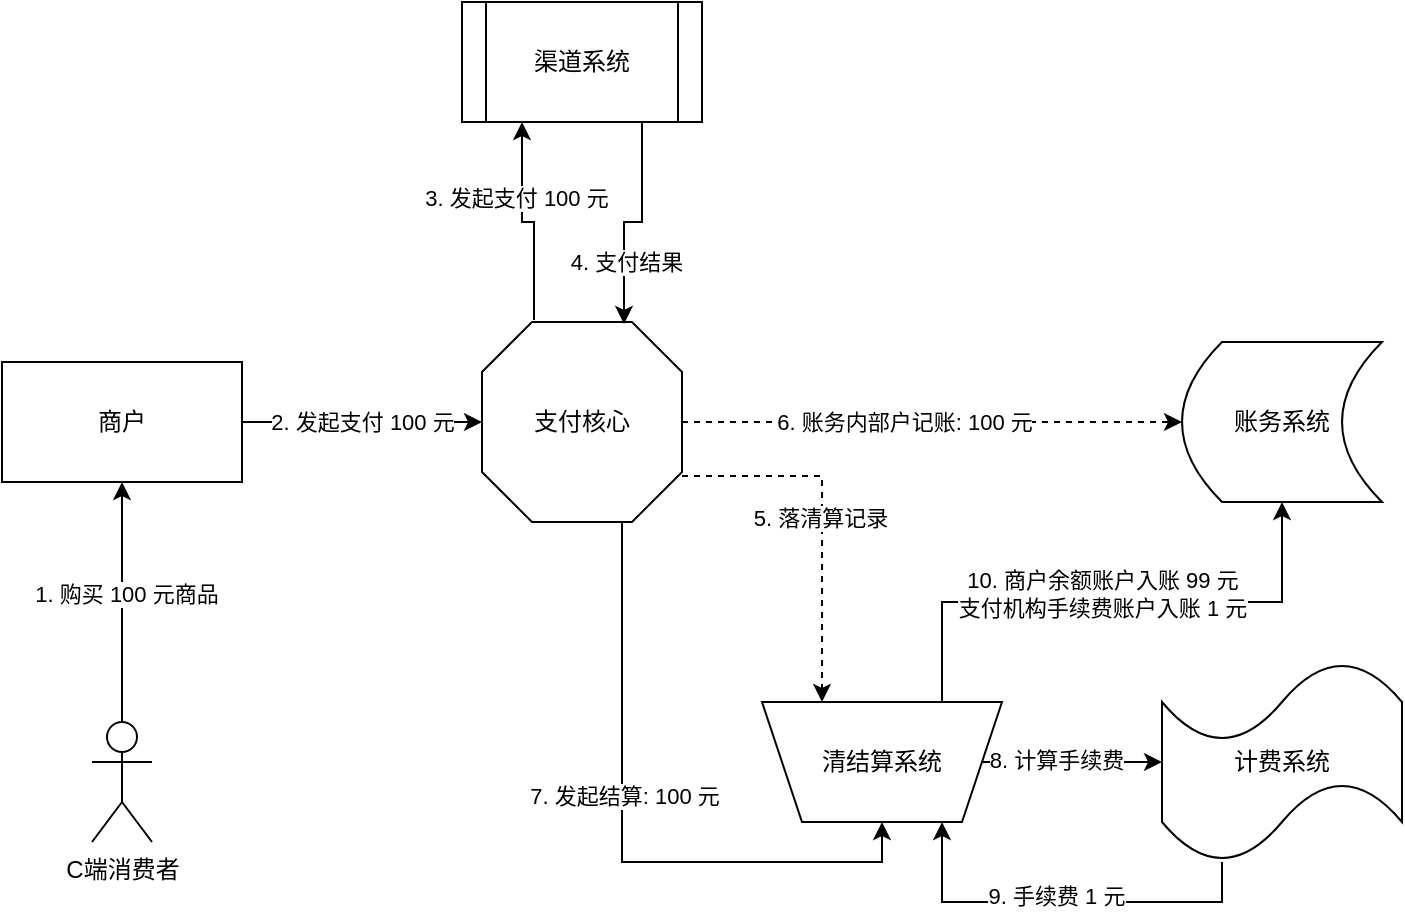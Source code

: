 <mxfile version="20.2.1" type="embed"><diagram id="J4hdPTnD8UekqNxN49Ye" name="Page-1"><mxGraphModel dx="1746" dy="1119" grid="1" gridSize="10" guides="1" tooltips="1" connect="1" arrows="1" fold="1" page="1" pageScale="1" pageWidth="850" pageHeight="1100" math="0" shadow="0"><root><mxCell id="0"/><mxCell id="1" parent="0"/><mxCell id="8" value="2. 发起支付 100 元" style="edgeStyle=orthogonalEdgeStyle;rounded=0;orthogonalLoop=1;jettySize=auto;html=1;" edge="1" parent="1" source="2" target="7"><mxGeometry relative="1" as="geometry"/></mxCell><mxCell id="2" value="商户" style="rounded=0;whiteSpace=wrap;html=1;" parent="1" vertex="1"><mxGeometry x="60" y="380" width="120" height="60" as="geometry"/></mxCell><mxCell id="5" style="edgeStyle=orthogonalEdgeStyle;rounded=0;orthogonalLoop=1;jettySize=auto;html=1;entryX=0.5;entryY=1;entryDx=0;entryDy=0;" edge="1" parent="1" source="3" target="2"><mxGeometry relative="1" as="geometry"/></mxCell><mxCell id="6" value="1. 购买 100 元商品" style="edgeLabel;html=1;align=center;verticalAlign=middle;resizable=0;points=[];" vertex="1" connectable="0" parent="5"><mxGeometry x="0.067" y="-2" relative="1" as="geometry"><mxPoint as="offset"/></mxGeometry></mxCell><mxCell id="3" value="C端消费者" style="shape=umlActor;verticalLabelPosition=bottom;verticalAlign=top;html=1;outlineConnect=0;" vertex="1" parent="1"><mxGeometry x="105" y="560" width="30" height="60" as="geometry"/></mxCell><mxCell id="10" style="edgeStyle=orthogonalEdgeStyle;rounded=0;orthogonalLoop=1;jettySize=auto;html=1;entryX=0.25;entryY=1;entryDx=0;entryDy=0;exitX=0.26;exitY=-0.01;exitDx=0;exitDy=0;exitPerimeter=0;" edge="1" parent="1" source="7" target="9"><mxGeometry relative="1" as="geometry"/></mxCell><mxCell id="12" value="3. 发起支付 100 元" style="edgeLabel;html=1;align=center;verticalAlign=middle;resizable=0;points=[];" vertex="1" connectable="0" parent="10"><mxGeometry x="0.28" y="3" relative="1" as="geometry"><mxPoint as="offset"/></mxGeometry></mxCell><mxCell id="16" style="edgeStyle=orthogonalEdgeStyle;rounded=0;orthogonalLoop=1;jettySize=auto;html=1;entryX=0.75;entryY=1;entryDx=0;entryDy=0;dashed=1;exitX=1;exitY=0.77;exitDx=0;exitDy=0;exitPerimeter=0;" edge="1" parent="1" source="7" target="14"><mxGeometry relative="1" as="geometry"/></mxCell><mxCell id="17" value="5. 落清算记录" style="edgeLabel;html=1;align=center;verticalAlign=middle;resizable=0;points=[];" vertex="1" connectable="0" parent="16"><mxGeometry x="-0.009" y="-1" relative="1" as="geometry"><mxPoint as="offset"/></mxGeometry></mxCell><mxCell id="19" style="edgeStyle=orthogonalEdgeStyle;rounded=0;orthogonalLoop=1;jettySize=auto;html=1;entryX=0;entryY=0.5;entryDx=0;entryDy=0;dashed=1;" edge="1" parent="1" source="7" target="18"><mxGeometry relative="1" as="geometry"/></mxCell><mxCell id="20" value="6. 账务内部户记账: 100 元" style="edgeLabel;html=1;align=center;verticalAlign=middle;resizable=0;points=[];" vertex="1" connectable="0" parent="19"><mxGeometry x="-0.114" relative="1" as="geometry"><mxPoint as="offset"/></mxGeometry></mxCell><mxCell id="22" style="edgeStyle=orthogonalEdgeStyle;rounded=0;orthogonalLoop=1;jettySize=auto;html=1;entryX=0.5;entryY=0;entryDx=0;entryDy=0;exitX=0.68;exitY=0.99;exitDx=0;exitDy=0;exitPerimeter=0;" edge="1" parent="1" source="7" target="14"><mxGeometry relative="1" as="geometry"><Array as="points"><mxPoint x="370" y="459"/><mxPoint x="370" y="630"/><mxPoint x="500" y="630"/></Array></mxGeometry></mxCell><mxCell id="23" value="7. 发起结算: 100 元" style="edgeLabel;html=1;align=center;verticalAlign=middle;resizable=0;points=[];" vertex="1" connectable="0" parent="22"><mxGeometry x="-0.133" y="1" relative="1" as="geometry"><mxPoint as="offset"/></mxGeometry></mxCell><mxCell id="7" value="" style="verticalLabelPosition=bottom;verticalAlign=top;html=1;shape=mxgraph.basic.polygon;polyCoords=[[0.25,0],[0.75,0],[1,0.25],[1,0.75],[0.75,1],[0.25,1],[0,0.75],[0,0.25]];polyline=0;" vertex="1" parent="1"><mxGeometry x="300" y="360" width="100" height="100" as="geometry"/></mxCell><mxCell id="11" style="edgeStyle=orthogonalEdgeStyle;rounded=0;orthogonalLoop=1;jettySize=auto;html=1;entryX=0.71;entryY=0.01;entryDx=0;entryDy=0;entryPerimeter=0;exitX=0.75;exitY=1;exitDx=0;exitDy=0;" edge="1" parent="1" source="9" target="7"><mxGeometry relative="1" as="geometry"/></mxCell><mxCell id="13" value="4. 支付结果" style="edgeLabel;html=1;align=center;verticalAlign=middle;resizable=0;points=[];" vertex="1" connectable="0" parent="11"><mxGeometry x="0.436" y="1" relative="1" as="geometry"><mxPoint as="offset"/></mxGeometry></mxCell><mxCell id="9" value="渠道系统" style="shape=process;whiteSpace=wrap;html=1;backgroundOutline=1;" vertex="1" parent="1"><mxGeometry x="290" y="200" width="120" height="60" as="geometry"/></mxCell><mxCell id="25" style="edgeStyle=orthogonalEdgeStyle;rounded=0;orthogonalLoop=1;jettySize=auto;html=1;entryX=0;entryY=0.5;entryDx=0;entryDy=0;entryPerimeter=0;" edge="1" parent="1" source="14" target="24"><mxGeometry relative="1" as="geometry"/></mxCell><mxCell id="26" value="8. 计算手续费" style="edgeLabel;html=1;align=center;verticalAlign=middle;resizable=0;points=[];" vertex="1" connectable="0" parent="25"><mxGeometry x="-0.178" y="1" relative="1" as="geometry"><mxPoint as="offset"/></mxGeometry></mxCell><mxCell id="29" style="edgeStyle=orthogonalEdgeStyle;rounded=0;orthogonalLoop=1;jettySize=auto;html=1;exitX=0.25;exitY=1;exitDx=0;exitDy=0;" edge="1" parent="1" source="14" target="18"><mxGeometry relative="1" as="geometry"/></mxCell><mxCell id="30" value="10. 商户余额账户入账 99 元&lt;br&gt;支付机构手续费账户入账 1 元" style="edgeLabel;html=1;align=center;verticalAlign=middle;resizable=0;points=[];" vertex="1" connectable="0" parent="29"><mxGeometry x="-0.363" y="4" relative="1" as="geometry"><mxPoint x="44" as="offset"/></mxGeometry></mxCell><mxCell id="14" value="" style="shape=trapezoid;perimeter=trapezoidPerimeter;whiteSpace=wrap;html=1;fixedSize=1;rotation=-180;" vertex="1" parent="1"><mxGeometry x="440" y="550" width="120" height="60" as="geometry"/></mxCell><mxCell id="15" value="清结算系统" style="text;html=1;strokeColor=none;fillColor=none;align=center;verticalAlign=middle;whiteSpace=wrap;rounded=0;" vertex="1" parent="1"><mxGeometry x="465" y="565" width="70" height="30" as="geometry"/></mxCell><mxCell id="18" value="账务系统" style="shape=dataStorage;whiteSpace=wrap;html=1;fixedSize=1;" vertex="1" parent="1"><mxGeometry x="650" y="370" width="100" height="80" as="geometry"/></mxCell><mxCell id="21" value="支付核心" style="text;html=1;strokeColor=none;fillColor=none;align=center;verticalAlign=middle;whiteSpace=wrap;rounded=0;" vertex="1" parent="1"><mxGeometry x="320" y="395" width="60" height="30" as="geometry"/></mxCell><mxCell id="27" style="edgeStyle=orthogonalEdgeStyle;rounded=0;orthogonalLoop=1;jettySize=auto;html=1;exitX=0.25;exitY=1;exitDx=0;exitDy=0;exitPerimeter=0;entryX=0.25;entryY=0;entryDx=0;entryDy=0;" edge="1" parent="1" source="24" target="14"><mxGeometry relative="1" as="geometry"/></mxCell><mxCell id="28" value="9. 手续费 1 元" style="edgeLabel;html=1;align=center;verticalAlign=middle;resizable=0;points=[];" vertex="1" connectable="0" parent="27"><mxGeometry x="0.03" y="-3" relative="1" as="geometry"><mxPoint as="offset"/></mxGeometry></mxCell><mxCell id="24" value="计费系统" style="shape=tape;whiteSpace=wrap;html=1;" vertex="1" parent="1"><mxGeometry x="640" y="530" width="120" height="100" as="geometry"/></mxCell></root></mxGraphModel></diagram></mxfile>